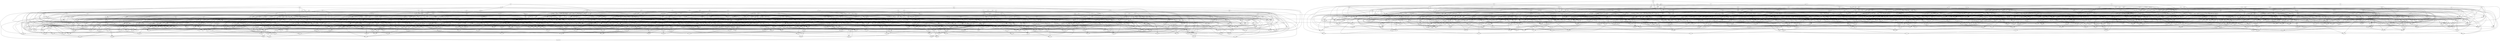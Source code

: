 digraph G {
  nhp -> kvj,shr,dpz
  bcz -> vvd
  rsp -> mch,xnz,jnm,mzb,vgb
  qtp -> krs,hhn,qvx,rlk
  qql -> fmr,lbb,pcf,hdx,dvl,lzt
  rdl -> vvx
  bzv -> dzt,qpm,hkk
  bls -> kcr
  mqh -> qhb,zgr,llb,zrn
  jmr -> qfb,gxk
  bcl -> sgm
  xrj -> mhx,pfz,hgs
  jnx -> hqb,qsz,ttq
  hhd -> szg,hzt
  hnb -> mqg
  dpz -> gcd,crs,gjp
  kqx -> bfz,gtk
  xld -> rvf,jlg,spv,qfb,drd
  qmk -> ljv,xpt,szc,jdc,xht,jjh
  vnk -> rfl
  trk -> vzz
  zdn -> gnh,nqm
  hls -> kzc,gqr,dxb,htj
  hcr -> jvf,lhf,jnx,fcj,hmz
  txp -> jxx,ltn,szt,clk,tpx
  nrq -> tzt
  phj -> zcj,vmd,cht,tmz
  gkd -> nft,bnn,qrj,bjv
  phf -> dpl
  xkh -> xdz,gdz,nkh
  fvt -> vpv
  hbq -> qtb,mhx,scr,srq
  qfd -> xmq,tsc,zml,ttp,dch
  sgv -> lld
  lkg -> qrb
  fsz -> qgq,lgr
  ztm -> jzm,ztn
  tpt -> fgz
  pmt -> pfm,nnh,qzf
  szt -> frr
  kmq -> nrr,qks,lzc,snr,qrz
  tnb -> mrq,tbp,tnf,ffl,qjq
  ljx -> mns,sgm,fbc
  xmq -> phf,sjh
  qbz -> svv
  lrt -> fnz,rsx
  jzr -> hjg,kst,jnm
  xrv -> dhl,fbc,psx,tnq,xtf
  tvp -> nkv
  txg -> gcp
  btn -> mzg,lzn
  flp -> xfg,zqj,vcq,vdt,dpk,kcd
  cfb -> dmp,dgn,sxl,vzq,vzv,ksd
  rmh -> zrn,clt,lzt,jxt
  kxq -> xdz,fnn,zxl,rdf
  fvd -> pcf,rfp
  lzl -> mnt,skm,spq
  mbr -> htf,pkn,rtn,gkk
  dkp -> fbc,ftc,ggv
  ddv -> czg,bxt,hcg
  jls -> pcb,pbt,hhh
  vbk -> hzv,dfc,gkf
  xqs -> ddk
  zkr -> qss,fhm,ddl,dtn
  cvr -> rhd,ntf,lvq,pld,rmn
  hcl -> kkh,lvs
  znv -> jzp,cbk
  kzc -> bkg,zdn,cnl,dtz
  gcd -> lxm
  pjz -> qbv
  dgt -> crs,ndg,hkj,rmb
  mjq -> vvx,ffl
  jkx -> tpm
  lzt -> lsh,shr,ngv
  svl -> hfc,lxm,rfc,cth
  hbx -> smn
  cqm -> btk,gvl,pdz,zsn
  nlj -> gml,xfs,sjh,blf
  krr -> pkq,xhg,mlp,kmz
  fbb -> nfn,zck,fnp
  xrm -> xfs,qts,bkh
  kcr -> zhj,gfn
  jjd -> htg,qlc,cnb
  dqr -> kqt,skv
  dqc -> hst,zhc,gfc,cnp
  nxr -> pvp,fhz,hch
  thd -> bjb,frq,svf,cnd
  vqq -> hlp,hcj,cqr
  xsl -> jck,jkd,xqx,ngs
  sls -> czj,jgh,mlv,gtk
  nnh -> lqq,hgh
  tfk -> tfb,rbg,hdb
  zbs -> qfh
  nbv -> sth
  jvl -> vdg
  bjf -> zjd,mvv,jlh,fmj,ttr
  fnn -> trd
  dtn -> lgr
  rdz -> xgc,rpr,smh,xjq,dqr
  qkq -> dzn,xvx,hcj,pbk,mbh
  vpl -> krf,zjx
  kgp -> fxr,dtn,fvp,mbg
  pdg -> qjq,zjt,zrz,xgj
  krf -> njm
  rdr -> dml
  pfq -> scp,btf,jmn,fkp
  pvc -> tbb,fbv,slt,hrh,nqv
  lzp -> bjm,glf,skm
  hnq -> ppv,dgv,qbr
  zdd -> hpz,gfc,mbh,ssd
  htp -> shs,gbt,lrt,jvq,jlj
  cvt -> lsc,kqm,tvs,plp,lcx
  xdb -> qjz,ztm,kzh,jmr
  gzm -> dsx,gln,qjt
  dtj -> stf,hpj
  djn -> gxk
  vbc -> dnb,hnq,bcz,vmr
  cpd -> qjg,mtk,ctz,ljg
  jzp -> ppv
  jhm -> sqk,mpc,zvx,pmt
  vzv -> tvc,cbk
  psx -> kgm,lzn,xjq
  pll -> thb,nnh
  htg -> nft,stc
  bfz -> csb
  bpd -> gml,ggv,gfd,qgj
  btr -> msf
  qfg -> pkq,rcz
  mbh -> hpz,cqr
  fst -> zlv,jzm,qrz,kbl
  bsx -> ttl,dlv,tvp,bjv,drd
  pqf -> ndz,prr,rmb
  ckt -> vgb,blc,dpl,czr
  rrk -> mhh,sfl,hjx,xnz,gdz
  ssp -> jdc,ttq,bzf
  csm -> nzc
  mqf -> pnr
  prz -> bls,ztn,bpq,hvp
  ndp -> gpx,lkd,kdz
  pvn -> prz,dnr
  nlk -> cth,pgq
  qpb -> bzm,gqf,ffm,dpc
  gfd -> scv,qrb,cqr
  jvf -> shb,gjl
  ddz -> tnq,gqf
  stc -> xxx,flc,npr
  xsz -> gbt,sqh
  gpq -> jdk,qbk,ggt,rlg,tvp,rxp
  rsd -> trk
  zhv -> hkj,svf,jxt,ntc
  xnm -> nzc,mbg,mnx,prr,tvs
  kkt -> dmz,bbb
  brg -> mgr,qgh,tnb,ljs
  bpz -> czb,sng,srv,ljq
  jkp -> lds,tpx,rbb,smh
  xdd -> dpq,qqm,sbk
  blf -> rzh,nnz,vzv
  jbr -> pnl,plk,rcz,tmq
  mvv -> msf,slq,fgr
  bms -> dmz
  xnj -> cth,nhq,prc,vsx
  sfv -> sng,vzq,frg,ppv
  svh -> qtt,kbv,hrs,fvq,qbq
  slf -> pjz
  xrb -> xnq,spb,tzf,bms
  crf -> pfl,krs,lms,ltv,rtn
  tbz -> rdr,spv,spb,zbs
  zqb -> qbr,jpf,qsr
  fmj -> sqk,bbk
  qvx -> sqk,srq
  kxf -> njm,kcd,snx
  mlp -> jzm,vtx
  qdh -> pdq
  xmd -> qbr
  blp -> xht,nlk
  skn -> ddg,qjz
  vzz -> ksp,cnd
  zjt -> rtc
  fzd -> mzj,rjk,klq
  mgm -> dbm
  spq -> nzd
  rmn -> pvf,pgq,ncf
  nrp -> csm,njl,qtt
  xff -> hkk,qts,ktj
  shf -> tct
  hcq -> rpq,lpk,hnq
  nvd -> kkt
  qjq -> kzm,kdd,jbm
  ttj -> fnd,rsg,tbx
  cjh -> sqh
  glb -> cqx,jmn,qjr
  zgb -> jjc,tzj,njd
  vrc -> jjc,mfk,trk
  ntd -> cnc,klj,fvp,plp
  fgp -> dvd,ncd,fvd,vgx
  vqg -> ncl,bkg
  kkp -> vbv,lld
  kbv -> mcb,vtx
  nzs -> xhn,grh,mgm,ppq
  zlv -> ncj,fvd
  mxb -> ssk,xvt
  scp -> bjb,nkz,mqf
  blm -> dfr,cbz
  gxk -> xcg
  pbk -> mhb,stj
  vjj -> btf,lvs
  xsg -> gsc,lfq,dkv,qhm,xpd,fgr
  xnx -> qrd
  drm -> qtt,vml
  lps -> tfb,fdg,lxm,qdz
  kmg -> brp,vzq,fcg,lxf
  fch -> kzs,qvx,bsz,qxf
  kzs -> gmg
  rss -> fsc,cxb,vtf,sqp,xnm
  tpv -> klj,xxs,zmq,qqd
  zqg -> jsx
  vzm -> mjf,vnk,bcf
  gkf -> hkl,qks,pxh
  dpr -> bhq
  ldz -> kst,vjn,kcm,qrb
  ckm -> xqs
  qzk -> jcs,kst,vpd,hch
  dfc -> bmd,rjq,ngt
  dpq -> nzd
  prj -> bxz,fdf,lzt
  hdd -> cgg
  thh -> pjq,vpv,gnh
  fjp -> ckd,rrc,bsn
  pcj -> rpb,cpp,lzp,kjq
  slq -> hmd
  jhz -> zcc,kcm,nmg,lzn
  ghx -> jrs
  zsn -> mrm
  ldp -> vbv
  qjz -> dck
  qxf -> flb
  lbn -> tfq,hfc,zkc
  kkh -> xqn,pkq
  dtx -> vtj,ctz,dpr
  mgz -> rpb,pgq,bjv
  lvl -> lzn
  gcb -> rjk,gnm,xmd
  xmc -> szt,mgb,czc,crz
  bqp -> kvn,jsb,rxn
  dch -> hhd,btq
  xjn -> pll,jcm,dvv,bbk
  mjd -> fzd,kqx,bmv,kkv
  vmr -> gkk,vxt
  qcf -> fht
  kvq -> dgg,msl,xdz,gkq,rzh
  csk -> gkc,nvd,mbp
  bhr -> pcf
  cht -> vjr,xcl,nvg,dvm
  slj -> ljv,mhv,rjf,xlz,spq
  dvs -> qbx,pcg,lfm,bkh
  grn -> kpv,ljx,bfz,szg
  tcf -> bls,bzs,ncf
  tgb -> xpj,gbk,xxv
  gcp -> cbs
  cnp -> tgb,pll
  mfk -> qbv,xgp
  dbq -> gtk,sng,nkq,fqt
  fgt -> gbk,bkc
  jrd -> fxr
  zrf -> qbv,jtc,rsd,kxc,dmr
  mvp -> fls,tnv,pcf
  btj -> stf,fmm,djn,jvl
  mqt -> lqq,xvx,njm,fvn
  vpv -> lds,gdz
  qft -> rfl
  pkn -> mlx,dkp
  snl -> jdc,skm,mxv,bxn
  mrj -> rqn,trk,zrz,lzk
  cxb -> dgt,njl,drm
  qhb -> zvp,qjt,vzz
  sth -> zhr
  nhs -> tbp
  gsd -> tbd,plp,rrm,nht
  qnf -> ngt,mtt
  csl -> cgg,bkg
  cnc -> gxv
  rpk -> tsx,ftf,clt,vtf
  xjq -> fcg,ldp,vvv
  hnj -> dtn,mrq,vzg
  nnx -> lxh,stf,ndg
  lhh -> pmg,jmr,lzk
  vvc -> dkd,zvp
  thb -> kqj
  fvq -> dkd
  ktq -> czh,fls,spv,hfn
  gxd -> tnq
  jhq -> zmf,bnh,lsv,spx
  drf -> prk,kvn
  nbb -> qcg,skm,bnl,qqc,bbf
  bkc -> gpn
  jsb -> scd
  gbl -> lqq,hdd,mrk,zjx
  ffq -> bmn,blz,hgh
  ljb -> gpn,kqj,hhn,fbc
  fcv -> qsz,vvc,tbz
  zjh -> mcb
  rbq -> lms,btn,zjj
  cnl -> lgx
  nsk -> fht,rjq,lcx,fmr
  xjk -> djp,jbj,lgz
  skg -> znv,rtn,ckd,jjz,fhz,mch
  nrn -> xpf,tfq,tpm
  vll -> fkd,fgt
  jfr -> gsc,gmr,jjf,krf
  tmh -> dpg,pld
  bsz -> lfq,snb
  qhp -> hrg,dbm,ggv,hlh
  lzk -> ddk,fvq
  czh -> kcs,vtj,hzk
  tqb -> gmq,hgb,gmr,gvl,rsx
  lkm -> txg,fgz
  smh -> czb
  hzn -> fzg,skv,mhx,kcn,zjx
  lzc -> bhl,snr,prc
  pxb -> lqq
  zmq -> dpz
  gsc -> hjg,hbz
  kcm -> nkh
  xrx -> dpr,qfh
  kmd -> pxl
  xdg -> rdf
  fdg -> blm,vgx,drd
  hbj -> qpm,sjf,sth,hbz
  hlp -> ssv,hdd,scv
  zrr -> bcz,hjg
  znb -> mfk
  xfs -> xdg,czr,mrm
  hnh -> rbg,jqq,rdl
  sgp -> jls,lzp,cnc,czl
  rqq -> hjx,tzt,lld
  xxv -> ztl,dpv
  fhz -> vvd,tzt
  hdz -> xxx,rdl,hzd
  jjh -> dph
  zxc -> hdd,tgf,pkn,hbq
  ffh -> mqb,zfm,tgf
  kjq -> xpz,psk,ppx
  pbt -> zvp
  rvk -> xpz,hqf,kcs,ncj
  zjp -> bpq,bsg,tmq
  vtj -> kfv
  mnj -> zjz,qfz,qjr
  bbk -> fjr
  zrz -> kmd,hdx
  tkf -> mns
  jmn -> ztn
  xvh -> fzx,kst,lgp,drb
  gqc -> rfp
  pfn -> kcm,tmz,zbh,tqk
  nct -> tgf
  szg -> kbg,xdz
  qrn -> xgl,fnn
  bnn -> xvs
  mvr -> qts,hpz,nvh,fgz,zjd
  hdb -> hhh
  frq -> jmn,qrz
  bzc -> qbz,bms,xqn
  flc -> hbx,kmd
  fqt -> frg
  ljq -> cvf,fdq,gmq
  zmf -> tfx,stf
  sxl -> bmv
  xzf -> dvp,ljr,plk,jrd
  kcb -> mmh,xrm,snj
  mgv -> pxh,bbl
  scd -> ztn,jbj
  mlv -> mhd,qsr,srq
  gjl -> fvq
  zcj -> bvr,qch
  dzn -> nvh,gml,drz
  nvh -> jsz,lkm,lfq
  rfc -> ggr
  hmm -> pxl,svk
  kjb -> zkc,gqp,xgt
  bbx -> scv,btk,cvf,lpf,jsp
  qhm -> cgq,lfl,gbl
  lbb -> qcf,xqv,kcr
  xzb -> fzf,rbb,cjv,mzg
  ntj -> ldp,rtn
  bkh -> mqn
  shr -> ftf,vsx
  zjd -> gfc,zhc
  bzs -> kvj,lgr,vjx
  rnf -> drz,blz,dpl,bqb
  bmn -> zhc
  xsh -> tsg,szc,scd,xqs
  mrl -> hjq,xsh,jxh,jhq,ngh
  gqm -> xcl,zzb
  czl -> ppx,qjx
  sds -> vhz,grt,qrz,bnn
  dql -> jsx,lvl,tld,fcz
  gmg -> qlm,pjr
  kdd -> xgp
  xnr -> rqx,qdh,ddh
  njc -> bls,bhq,gck,bjb,xcg
  crt -> czm,kbl,jjh,ngj,pfj,hqf
  ktj -> mzb
  vdg -> xht
  dvb -> lzz
  mcd -> shm,rkd,skn
  kjx -> xcl,hjx
  hdm -> qvd,vqq,gmg,mqd,xnz
  qbk -> xpf,txj,gkc,ssp,spx
  xqv -> smn
  rps -> ctn,kkb,tml
  mcx -> rpb,ckm
  sjt -> hpp,hgb,sxv,rrc
  hpj -> hhh,slf
  jdc -> mxv
  msk -> nhs
  bpq -> tnv
  hgb -> ksd
  dxk -> zxf,rnh,zjh
  xcq -> hjx,tkf,rcl,knv
  qmr -> bvj
  lsc -> jbm,vgx
  kpc -> dfr,qbq,qgq,dlc
  xfj -> rlv,ztv,skn,vjj
  qss -> rpb
  nbm -> ghx
  zzt -> gqf,czj,thh,fdq
  qzf -> hjg,khs
  dkr -> stj,mhh,gsl,snx,rgt
  srv -> vht,kcn,jcm
  bxz -> lhh,xgp
  slt -> jkp,tmn
  dlv -> vhz,xfc
  gnh -> jqh
  pcg -> hdn
  shh -> djn,qlc,tbx,prr,ljr
  scv -> zqb,rsx
  cqc -> ljg,rtc,ttj,fxr,vhv
  fsv -> qfb,vxp,zlv,pxl
  plt -> bbz,dpl,qdr,zcn,fdq
  jtg -> zqg,trd
  jsp -> cnl,fkz
  zkj -> ggl,xbt,rbb,jkt
  tpk -> qjq,kkt,ngh,lrk,vfc,pbt
  hch -> mlx
  kkd -> vlv,tnr,zmf,lvq
  hsv -> smn,gxv
  rqx -> bhq
  cbg -> bpq,cth,mkv
  jjl -> mcb,rxn,jqq,rrt,zqr
  dns -> dlz,jjc
  shb -> npr,ddg
  rvl -> xnq
  bcr -> mgm,szt,btk
  nxt -> mgm,pxb
  bzf -> qzx,zxh,xpt,gjg
  vkb -> zjh,nvk,fvb,pnl
  spb -> shm
  szc -> lth,kxb
  npr -> zhj
  tzm -> kpv,tmz,fcg,cnk
  kcn -> bvl
  qmp -> xdz,pcd,fvn,vgr
  ppp -> rbf,fxr,msv,bqr
  bkg -> qfp
  jkl -> lzl,xgp,clh,kbv
  tbp -> pkq
  mrp -> pkq,qjq,pqs,qrd
  mrq -> hhh,xnq,vzg
  cdl -> chz,gmr,cqz,srq,hhk
  fgb -> pjc,mcx,zqr,hqb,mlp
  clj -> phf,jlj,btr
  njk -> qks,gqp,lgr,xpt
  gkq -> rjk,fkz,tld,bkc
  xrn -> pnr,tnf
  kdc -> hdg,hdn,fgz,hgh
  gdg -> qhf,jfd,gpn
  rrt -> dml
  vnq -> cpz,xpj,svd,pqj,ddb
  ttp -> vpl,jvz
  fpj -> fmm,vvx,dlz,fbh
  smg -> rsp,jdp,ltv,xtf
  dfn -> ddb,vgq
  kkv -> jfd
  zxf -> ppx
  zhc -> dgv
  zrn -> ksp
  mtn -> nrn,jnr,xnm,gkc
  bdc -> qtb,mqb,kqx,qmr,cgq
  nks -> fdv,mnt,gnb,fls
  fcg -> vcq
  bbn -> msv,nvp,lxh
  dvh -> hdg,gnm,rdj,cmh,cbs
  gbt -> sgm
  fdf -> cth,kpm,bxn
  kjl -> kpm,brg,spq,chx
  gbb -> qbv,djp,rfp,brg
  cjb -> tnf,ffl
  jbd -> zkk,jlg,dtj
  tmm -> zmq,dns,qgh,qcf
  tzl -> mhb,qbx,frg,vqg
  dml -> rjf
  rkn -> dgg,gsb,ghx,zjj,pxv
  tfx -> xgt
  phs -> vpd,kcn,ggv,cjd,bvr
  hpp -> kjx,pkg,kst
  vmq -> jhd,hch,dnb,vrr
  hhh -> gck
  jgd -> bns,bcr,hst,hgs
  ljr -> gsp
  bzm -> hjg,spp,hgq
  mlx -> zhr,nkq
  rjt -> fdh,fmj
  msp -> nvd,rkd,lzz,rcj
  xfb -> csl,rhg,hhn
  tfb -> shm
  zhx -> bps,hkr
  nhq -> sbk,qss
  qmf -> dzl,jhd,tqk,sxl
  vpp -> gkk
  rdc -> xnm,pgq,mcx,zhx
  jlx -> bjj,lkg,dgg,lxf
  vmd -> bvr
  lsv -> bhq,kfp
  kxd -> xpd,srq,vvd,fnz,psj
  dxb -> lkg,vvk,mrm,zqg,qsr
  mpn -> vml,pmg,frq,bnn
  qsz -> hxj
  tml -> svv,bhq
  mbg -> xrx,qjz
  xlz -> fkp,pxh,mkv,tbd,qss
  bvj -> sqk,czb,ssd
  ttn -> fcm,kzd,tfx
  pnz -> gcb,rcl,dcv,xmd
  hrs -> blm,plp,rmb,qjx
  jqk -> hkr,xrx,zcs,jbm
  szs -> vjx,ljg,hsv
  ndf -> rbf,snr
  zjn -> npx,fnb,gcn,jrd
  lfl -> dgv,dcr
  ddg -> kzh,qfg
  prk -> dlz,zjh,hkg,jxt
  xxs -> rqn,hxj,tvp
  jdj -> htc,vzg
  zck -> fkz,xfg
  ncp -> nft,lxh,xqv
  msv -> djp,blm
  hnz -> vll,tpx,bsz,bmn,nct,ddv
  zzc -> qsz,csm,mxb
  hdn -> snx
  mqn -> blc
  nrs -> cpz,gcp,mqn,hgh
  rmv -> flb,zdn,zcc,fgg
  gkn -> kjv,mpc,dpk,tmz
  sft -> tsx,gqc,xxs,dmr,crr
  vvl -> ngs,cpz,nqm
  ltn -> bcr,tgf
  jlg -> kbc
  tjl -> gzr,lbn,bqr,dbh
  nkb -> nkz,bms,qjx
  hbz -> zcn,xpj
  mch -> kjv
  gjg -> bjb,kxc,nvk
  qqc -> kxb,glf
  ltj -> ncd,pbt,gck,nlr,nlk,ctn
  gnm -> mqd,kst
  hcv -> gzr,zpf,ngv,mcb
  nzd -> ndg
  srq -> fnn
  ztv -> ljs,pjz,mlr
  vvv -> htf,flb
  kgs -> khc,rmf,jsb,mgz
  blz -> qts,vbv
  mnt -> qjx,khc
  bkb -> bjv,qsz,hnb
  ndz -> bpg,tfk
  htz -> hrg,ndp,psj,tvc
  qjs -> kfb,rsd,nvp,nkz
  lrb -> qgh
  tmb -> bvl,vll,jtg
  bjk -> vjf,mtg,dvp,jqq,mvp
  gsl -> hjg
  drz -> kpv,qhf
  lkd -> bfz,zqg
  vgg -> ncd,kkh,dvf,hnb
  lpx -> jvf,qlc,kgx,ttf
  fjf -> qgj,msl,jqh
  kmz -> rqx,kfv,qjt
  spp -> ssd,bjj,bvf
  qgj -> trd
  bhl -> gfn
  dfl -> sjv,zrr,jnm,dtc
  rtp -> nkv,lgz,qsz
  sdt -> sgm,jsx,kjv
  jvr -> scr,njm,mnz,dpl
  gnb -> cfz,kbv,vlv,tgp
  szv -> dnt,vdg,lvp,clt,fnb
  ptc -> nrp,tgp,ksp,nhs
  hvh -> dxk,kxb,bsg,jbm
  mqg -> hdx,stk
  fhs -> rcl,vht,gmq
  htc -> jxt,dph,blm
  qgb -> dtx,dtn,jkx,rpb,fsc
  bjm -> bbl,nzc
  xgv -> jbj,jvl,qvf,zbs,kmd
  sjh -> gqm,pjv
  hcp -> jfv,ngj,nht,kzt
  rhd -> bbl,ttl,sdx,vhz,kbc
  dfp -> sdx,bzc,svf
  rkd -> fdf
  tgp -> tbp,rdr
  dvd -> lvs,gjp
  xgj -> tcf,kjb,kkt,rvl
  rkm -> kxf,pcg,gvl,tmn
  qkn -> gbk,zrr,btq,vqg
  hrg -> lqq,hgq,hhd
  gmd -> nvd,qnf,rdl
  nmg -> htj,pfl,psj
  zgr -> tzf
  bps -> rsd,mrz,gzr
  kvn -> pxl,xhv,vtf
  zxb -> vsx,glb,flc,shb
  tfp -> vbk,lsh,hkg,jdc
  nfn -> hcg
  rnh -> ssh,ftf,vjx
  hhk -> nrq,rhg,rqq
  rdj -> pqj
  hrh -> ztl,chz,kcd
  khc -> kmv
  kjk -> jlh,ggl,gsb,rmv,qfp
  rmb -> gfn
  qqx -> hdn,htj,msf,bbz
  jzs -> xnx,psk,flf,ftf
  nvq -> ltj,gjp,gjl
  zpj -> kdz,dzl,nfn,cbs,zcc
  rjk -> zrr
  gdd -> jvq,gpx,zjx,sgm,sjv
  lzn -> bsn
  zjj -> hlm,qvd
  snb -> szk,qts
  nnz -> xdg,jlx
  thv -> pnr,cfz,xnx
  dlz -> zxf
  nnn -> nxt,nbm,msf,gpn
  chd -> rfp,svv,bdg,xxx,hdz,frq,smn
  xqx -> ssv,nkr,kgm
  krn -> vtj,kmv,xxs
  mpc -> lpf,ssd,zsn,jzr
  zcn -> fdq
  dhq -> xxx,msk,drm
  zrb -> bxn,ntc,rpb
  bcf -> bjq,fnn
  xdz -> lxf
  nlp -> pbk,sgv,bjf,dvm
  tsc -> qlm,vjr
  fvn -> fkd,xsz,vgq
  xcg -> lsh
  rhf -> ngt,nzc,jxq
  pdz -> nrq,tnq,kkp
  lhf -> dck
  dpc -> qrn,clj,jsx
  vvd -> vvv,pxb
  qmz -> kgm,ljq,vgq,jvz
  njd -> kzt,kdd,zjt
  knv -> jhd
  csb -> bjq
  cfm -> dmr,qfg,hzd
  hkj -> qqm
  ncn -> shf,trd,gxd,jjf
  dmp -> htf
  cjv -> mhb,zcj
  xvx -> gdz,rfl,lpm
  vdk -> xsz,ddz,zkj,lpf,fjp
  sxt -> frr,hcq,mgm,hbj,lvl
  rzj -> rxn
  lvj -> fnb,ssk,hcl,rtp,qqf,kjb
  xgt -> kfp,lvs
  cfz -> svl,fdf
  ntf -> scp,fnj
  gvc -> bbb,jfv,csm,hdb
  kgx -> ndf,nlk,rmf
  mgb -> mrm
  fvb -> nzc
  ncd -> djp,qks
  grt -> mgv
  kmv -> lvs
  mvf -> tfb,qjx
  dfr -> qzx,qjr
  mzh -> mgb,rgt,rlk,xsq,rjt
  fsn -> lpz,bsh,jpp
  skm -> fmr
  cdh -> cjh,fcz,gxd,kfd
  cqr -> kfd
  jbs -> mqg,hmm,bpg,cpd
  gjf -> ljx,dkv,kkv
  pcd -> csl,srq
  fmm -> ktt,jkx,zmq
  stb -> qjl,xhk,pjq,hpz,nfn
  czr -> lzh
  ngv -> fvb
  lfc -> gsp,gqp,bpg
  jxh -> rjf,rmb,xqn
  pfz -> mzj,rbq,fph
  pnl -> prm,mbp
  rdd -> jjd,zlv,jjh,mhv
  hcj -> jrs,nvg
  zqj -> qpm,fzx,hcf,sgv,sjh
  qtl -> xvs,rtc,vgx
  lsr -> mgz,crs,djn,nft
  txb -> ztl,xnz,dvv,qmr
  mnx -> jbj,zhj
  kbh -> tsg,ggt,rqn,crr,ssh,dpq,rhf
  flz -> xhv,bhl,ndz,sbk
  qvf -> hzd,qjg
  kbl -> pjz
  cbb -> xbm,nhq,mqf
  vsx -> rlv
  zgz -> zcc,klq
  svk -> tmq,xvs
  bnf -> sqh,gmq,bcl
  pqb -> fvt,nct,lkd,hhn
  dss -> hqf,jlg,rvl
  mcl -> sqr,bmd,xpz
  bjj -> jjf
  dxg -> tvc,gbt,shs,nxr,bjj
  skv -> bcl,nkr
  jnm -> czg,xkh
  mqv -> scr,dmp,vmd,cnp
  gsb -> pjr
  rcz -> ndg
  qdr -> bjq
  mqb -> grh,gnh,pfl
  fmt -> xnj,cqx,rlg,jnr
  zxx -> lfc,zrb,svh,xnq,zrn
  ndg -> zxh
  xbm -> qfz,xpt,rtc
  scr -> nvg
  ckd -> tkf
  ldh -> hkj,stk
  ljs -> ssk
  qgh -> hcn
  rnl -> bqp,dsx,lgz,cbb
  kcs -> ftf
  xgh -> pbt,jmr,dns,gln
  fnp -> jrs,rfl
  hgq -> btk,lqq
  zsv -> cdx,ntj,ggl,pbk
  khs -> ffh,jpf
  dhl -> dvm,zqg
  pfm -> vjr,nrq
  ncj -> ncp,tmq
  tmn -> sgv,lms
  bmc -> bqr,rbf,hqb,cpd,fsn
  cdx -> rdf
  bpp -> mxv,thv,vvc,tmq
  xzg -> vvc,gxv,stk
  tbd -> bbb,tpm,ljg
  sjf -> nkh
  mrz -> fht,qrz
  hhb -> gcn,ggr
  qlm -> qfp
  hjl -> ggr,ljr,lth,szv,rrt
  fsj -> nct,bsn
  krs -> mns
  dzl -> qbx
  dvv -> smh
  zkk -> dns,jqq,xhg,qzx
  hgs -> ztl,rjt
  mhv -> shm,xqs
  fdv -> vlv
  ndc -> fvt,gqf,nkh,pkn
  msl -> gcp,rvc
  fmg -> vlv,lvs,zxh
  ttf -> crs
  ddl -> lvp,qtl,gck,smn
  hlh -> dbm,shf,nrq
  sch -> hxj,nvk,jxq
  vxt -> szk,stj
  dhz -> tsx,ttf,prv,slf
  jkd -> mlx,ndc
  fnv -> fsc,kzm,ssk
  clk -> drz,bjq,nzr
  ltk -> vjc,rdj,qvd,smh
  jqh -> vht
  hjq -> dtj,jtf,spb
  kkb -> sqr,mqf,ldh
  rsg -> snr,jvl,ntc
  kdb -> fjr,kjv
  nht -> jnr,mgr,rcz
  lbj -> sfl,zcj,xhn,qnx
  lth -> drh,zlr
  dvf -> vvx,kfp
  qjr -> fsc
  vvk -> nmn,pcd,qdr
  mnb -> sds,tmh,lhh,sch,qvf
  zgt -> zfm,thb
  pqs -> qbq,cjb,tnv,nsk
  dkx -> hhb,vjj,khc,bsx
  rvf -> nlr,qfh,ckm,xpf
  xpq -> jkx,qcf
  bnl -> kvj,btf
  dhd -> zgb,fvp,fmt,qfz
  jcm -> qxf,kqj
  hcg -> nmn
  sqr -> pjz
  nvg -> fzx
  stm -> kjx,czg,qgr,fsj
  ncf -> vdg
  gqr -> rvc,vbk,chz
  tsh -> nvq,fvb,kkd,qbk
  bfs -> gln,hkj
  hkr -> rcj,jlv,nlr,kfb
  nkl -> bmn,cdx,ngs
  plk -> lsh,rmn,rzj,dvb
  qhl -> xtf,txg,mgb,vmd
  tbx -> xfc,zjz
  fdl -> kkv,zhr,qxf,sgv
  fph -> stj,gnh,ftc
  dsx -> kfv,bpn
  crr -> tsg,pnr
  qcg -> qbz,tpm,zlz
  bgg -> kdb,dzl,cjh,krf
  dpk -> nkr,zml
  tvx -> fgg,fkd,mbh,lfl
  lfm -> gpx,klq,ksd
  dbc -> fgr,cdx,zhr,vgr
  fhm -> xbm,vtx,mvf,fmf
  vfc -> fmf,vmv,rfc
  vjd -> prv,vdg,jjd,bbq
  gmr -> thb
  xbt -> jjz,gkk,khs,vjr
  nxq -> tkf,sqk,frg,xxv
  vlf -> jdc,qqf,ngj,dss,rkd
  czm -> bnh,jbd,pzk
  hpz -> jdp
  hmd -> qch,mmh,mzg,fsj
  tsx -> cjb
  ndh -> hdx,trk,rxn,fjk,xnx
  flf -> xrn,dvb,zhx
  nzr -> vpp,vpv
  pgl -> zqr,ngh,hsq,lgr
  dsg -> sqk,xff,nxt,nbv
  njt -> hqf,bfs,jpp,bpn,bhr
  dpv -> kcd
  qbl -> dbh,stk
  xkf -> vjc,kbg,lfx,mmh,jkp
  jgs -> lpm,jjf,lxf
  tkg -> zxl,qbr,tpt,tmb,jsx
  gpx -> zml
  pmg -> pjz,gzr
  hdx -> rcj
  xvs -> dlc
  shg -> xhv,nkz,qnf,tnv
  gsp -> ksp,rpb
  klj -> scr,rqn
  bnb -> bjm,gcn,rrm
  rjn -> vpv,qtb,tkf,bqb
  qhf -> bsn,cbk,pkg
  pvq -> dkd,hqb,kzm,ltj
  pbp -> bfs,qbl,gjp,ttq
  mhh -> jjf,bcz
  prm -> fmf,gjl,mtt,txj
  dkj -> tbd,kmv,prc,gcm
  fgr -> sxl,nkl
  tsg -> ctn
  svn -> cjh,tbb,blc,ndc,kdz
  xvl -> kfp,pvf,fgp,csm
  grh -> frr
  dpl -> dgn
  bnv -> vxt,qtb,ssv
  kgm -> gtk
  jvz -> mzb,hdk
  kvb -> fgt,vpd,kkp,fbv
  zlr -> fht
  bbq -> kcr,mqf,grt
  knp -> qzf,fss,sjv,qfp
  tld -> vht,fnz
  nlh -> znb,svk,fnj
  hzd -> zlz,pxh
  cgg -> czj
  gtj -> vhz
  cvf -> zrr,xmq
  fnl -> ljs,vzg,jtc
  gvl -> pjr
  mxv -> pcb
  kvj -> bls
  zcs -> bbl,gtj,rqx
  bns -> nvg,ktj,qvd
  bmd -> xqv
  hsq -> ncp,hcl,xrb
  cpz -> fgt,ltn
  tnr -> npr,tfb,gxk
  sqp -> tml,slf
  lpk -> fbb,txg
  kbc -> xvt,cbz,fht,mcl
  fjk -> djp,kcs,ldh
  svf -> mnt,jpp
  dtc -> mrk,drb
  mtg -> svs,zlz,bdg,cbg
  crz -> bzv,sdt,hst
  ztf -> nhp,lhf,jjl,mrj,czh
  qbq -> ddk
  xfg -> dfn
  qgq -> ptz
  pvp -> mjf,pcg
  cjd -> shs,fnp
  ggt -> khc,bjv
  vgr -> nqm,gcp
  llb -> fcv,xvt,rjq
  jtf -> ttf,qjr,kzm,mhv
  mlr -> dlc,hdb,hdz
  tmt -> ztm,xgp,bdg
  dff -> cfz,dfp,htc,hcl
  xhv -> dvd
  pbd -> ssh,tnv,xnr,ctz,ztm
  jgh -> cgq,dpv,qlm,rgt
  tqk -> slq,jsz,vpl
  zlz -> hkl
  bvf -> jdp,lzh,sxv
  jcd -> ngt,jtc,htg,fvp
  zxh -> pvf
  jnk -> zgt,zml,kdb
  rrm -> hfc,tbp
  fnd -> dlc,ngh,tsx
  ftc -> nmn,hst
  xmk -> grt,fdv,snr,krr
  nrr -> mnx,kxc,xpz
  bqb -> jpf
  bqx -> pcb,dtx,qbz,mgv
  cbr -> cpp,pvf,zjt,lzz
  ggl -> nmn,stb,kfd
  zlp -> lgx,qjl,dvv,pqj
  rzh -> qrn,bkh
  czj -> mns,xgc
  nsz -> ptz,dnr,xrx
  mql -> ksd,chz,gmg,qch
  fkp -> jnr
  nvk -> lxm
  xhk -> pkg,dvm,ggv,xcl
  cfk -> dph,zvp,ngj
  kzh -> tfb
  rns -> cfk,qdh,csk,dpg
  prv -> msk,gqp,mkv
  fss -> vmr,lfm,ntg,fsj
  zdt -> kvj,jfv,tmt,hkr
  hvp -> vps,fsz,mrz,spv
  nzc -> dbh
  qrd -> snl,glb
  ljg -> rqx
  bbz -> nbm,gmq
  cmh -> nmg,rrc,dcr
  clh -> kfb,lrb,npr
  xtg -> dch,nkr,ttr,psj
  lmg -> gln,qtt,bhr,hkl
  fvp -> vml
  ddh -> mkv,kcr,znb
  vjr -> vnk,szk
  lfx -> jhd,lld,fgt
  rgh -> qqm,pvn,rdr,dsx
  tpx -> zzb
  mcg -> bjq,nkh,hjg
  glf -> fcm,cth
  crd -> scr,snj,qmr,mcg
  jfm -> nxr,gvl,pfl,xcl
  hbk -> xxs,qqc,kzh,rmf,nlr
  hkl -> hfc
  hzk -> dph
  qjm -> chx,blp,dpq
  jlv -> hzc,zjz,rfc
  hzc -> nkv,zjz,rqx
  stj -> pxv,qtb
  mzg -> rdf
  hxv -> grt,gcn,xdd,jmr,jxq
  ntn -> xjk,vjx,srs,gtj,bmd
  ktt -> dml,jlv
  jrq -> ntf,mcb,cbz
  bxt -> ttr,vjc,tbb
  qjt -> ffl,drd
  jxx -> jqh,kzs,jzp,hps
  mhd -> hlh,drb,xfg,zrr
  htf -> czb
  dnr -> crs
  bkp -> rqx,kzd,qbl,ncp,dmr
  kbg -> rqq
  rbb -> qts
  xpd -> bcf
  pmh -> gmq,slq,bnv,svd,lpk
  vrr -> fkz,ffm,czg
  zbh -> lfq,czj,gqf
  dvp -> qfb,gxv
  pjv -> jjz,mch,lgx
  tbb -> fhs,dkp
  fbh -> zlv,kfv
  zkc -> rlv,lgz
  dzt -> grh,ntg,rcl
  bdg -> fvq,bxn
  zqr -> mgz
  tzh -> bcr,ljb,nnz
  kht -> mkz,jrd,drf,tvs
  bqd -> tbx,rvl,sqp,ptz
  lgp -> lzh,jcm
  lgz -> kdd
  dcv -> sjv
  mlc -> ctc,cjd,bsz,ftc,hch,dql
  snj -> kcn,jnk,czc
  rbk -> znv,pjq,plt,tzt,zgz
  srs -> zbs,xrn,htg,zlr
  hcn -> pnr,cnc,hdx
  rpr -> tgf,dkv,fnz
  pxv -> ngs
  lrk -> prc,glf,tzj,hpj
  sxv -> vht
  xsq -> mns,grh,nqm
  jlh -> lms,czr
  sdx -> ntc,jnr
  rlk -> dnb,cgq,xpd
  zjz -> xfc
  tzj -> qfh,gkf,ldh
  chz -> xmd
  pkg -> knv
  rpq -> zgt,btq,dgv
  btq -> nkr
  slx -> rdf,jkd,dcv,pfz
  fgg -> snx,vht
  ght -> ncl,dcv,gdg,qjl,dqr,czb
  lft -> mcd,ppp,fvp,lhf
  rxp -> jqq,zjn
  fzg -> vnk,dmp,qsr
  cbz -> rxn
  vtf -> vrc,gfn,msk
  ctc -> fgt,gsl,fbv,cgg
  lxm -> dkd
  mqd -> fzx
  src -> rvc,ddb,vpd
  jpf -> qbx
  qdz -> fbh,ksp,dpg
  ncm -> vzm,rsx,hgh,fvt
  ktc -> qdr,xcl,bkh,lrt
  ppq -> mjf,xcq,thh
  nqv -> bmv,jfd,rnf
  brn -> dvf,bnb,ckm,jtc
  fcj -> ppp,btf,spx,jjc
  mzj -> vvd,pjr
  mhb -> kpv
  hzt -> vdt,sxv,lkg
  hpl -> qhf,gbk,nbm,jjz
  jpp -> dmz,gtj
  xxh -> krn,xjk,gnb
  tqp -> cpp,rxp,nlh,bxz
  zdm -> cnl,txb,vmr,htj
  zxm -> kcb,zcj,nkq,fzf
  mkz -> vps,fsz,nhs,lxh,dtj
  cpp -> plk
  txj -> rfp
  cqz -> nbv,csb,lzh,cqm
  dpj -> dlz,fmm,drf,cfm
  qlc -> dsx
  drb -> lgx,jsz,xvv
  vmv -> xqn,mgr,ddk,cnd
  cnk -> tsc,tpt,bcf,kdz
  chx -> tmh,qqf,fmr
  sng -> zcn
  kfd -> lds
  ssl -> mgm,pxb,fqt,jsz
  bsg -> clt,tfq
  qnx -> bbk,zfm,xhn,frr
  kfb -> kbl
  dpg -> gxk,mjq
  brx -> fls,qqf,mxb,mtt,pxl,hnh
  dkv -> vgq
  gqf -> fdq
  fxs -> njd,hxv,zlr,rps,ndf,xpq,lzz
  vxp -> rrt,tzf,rlv,rzj
  tgj -> bbz,btr,vvl,gsb,ttp,xff
  mvq -> lsv,jdj,njk,tfx,rbg
  xpf -> scp
  cnb -> ncp,lsv,lhh
  gkc -> vzz
  hft -> gfd,slt,gsb
  hkk -> msl,ckd
  vdt -> rgt
  kxb -> rvl
  sfl -> hcg,vxt
  ffm -> bvl,czg
  mnz -> ffq,gmr,dgg
  hkg -> mgr,vvx
  dnt -> njc,bpq,cnd
  ntg -> ltv,cbk
  vcq -> zml,sqh
  kxc -> kzt
  nfr -> dlv,qdh,zgr,qqm
  tvc -> gnh
  vjf -> ngv,qjm,jsb,hbx
  sdv -> hcg,mxv,vpp,hdn
  lpf -> hdk
  lpz -> nsz,rdr,fnv
  zvx -> mzb,srq,btn
  mtk -> ctn,pcf,hbx
  fnb -> fnl
  jfd -> jdp
  vps -> qjg,qbq
  ttl -> xht,drh
  dqm -> gkn,gdd,jtg,nbv
  mts -> gqc,txj,hck,dlc
  zpf -> djp,rjf,fmg
  mrk -> vdt
  pff -> vnk,fqt,xhn,jsp
  xgc -> hdn,rsx
  tnf -> fxr
  vsn -> qjl,qft,krs,cbs,bcl
  rbc -> gmd,pqf,zzc,jrq
  czc -> fbv,klq
  blc -> fsj,dgv
  xhh -> hgb,ftc,klq,kqt
  pzk -> gqc,dbh,bbb
  vgb -> xpj,jlj
  hps -> kgm,gsl,gml,lkm
  ddb -> bmv
  rlg -> tfq
  fcm -> xvt,jzm
  kdz -> bcf
  zcc -> fjr,sth
  rrc -> fzx,bvr
  hzv -> hmm,ssh,rmf
  gsv -> klq,frg,qxf,msf
  xgl -> bqb,tpt,pfm,ghx
  dvl -> rlg,xzg,mcd
  jdk -> jdj,kvn,zxf
  hlm -> njm,qvx,pvp,szk
  qrj -> czl,mbg,nvp,ctz
  lcx -> vml
  bqr -> qqf
  qqd -> hnj,lrb,ntc
  jzk -> cjv,xrj,lvl,xmq,xtg
  sbk -> xcg
  kqm -> zjp,ktt,hzk
  tvs -> mvf,dnr
  jfv -> rtc
  jkt -> qsr,sgv,shf
  mbp -> qzx,dck
  hzs -> ttn,kzt,hxj,gzm,npr
  drh -> gqc,rhf
  tfl -> nkl,qbr,hdk,jnm
  lpm -> jlj,dbm
  ccc -> dmz,zlv,gcd,slf
  tsm -> bkb,dck,ptz,mrz
  tfq -> jnr
  ksd -> lds
  vhv -> rbg,lrb,zrz,dhq
  bkx -> rcj,dns,xfc,dtx
  kqt -> mjf
  tct -> fkd,szt,cdx
  jcs -> tsc,qhf,szt
  dnb -> vbv,fjr,blz
  qpm -> jgs
  qgr -> bvl,jrs,ldp
  hfn -> bhl,plp,ncf
  psk -> rbf,dvb
  knx -> thb,dxg,tzh,dtc
  xdc -> zck,lzn,ddz,hdk,jzp
  vjp -> nbb,hhb,qfz,dsx
  mhx -> btr
  bpg -> ngt
  lvq -> hzk,nsz
  dtz -> gjf,kzs,mzb
  jck -> brp,gqr,gmg,ttr
  hfm -> flb,ssv,dgn,vpp
  jxq -> kdd
  bbf -> fvb,szv,gcd
  flh -> qft,csb,kqt,rdj
  hdg -> sjf,vzq
  cxx -> ntj,ssd,dvv,zzb,pqj
  njl -> ggr,qjg,nkb
  mjh -> mqd,src,pfm,lgp,xfb
  hck -> xqs,kmd,qnf
  xph -> fkp,pvq,svv,fdv,prj
  hcf -> htj,kqj,fbb,xtf
  svs -> qrz,spx,xxs
  ngh -> gjp
  pgp -> blp,xxh,bhr,qgq
  vjn -> snb,bfz,nzr
  npx -> znb,pcb,nvp
  rpb -> bpq
  krc -> zxx,bpn,pvn,gbb
  fzf -> bnf,pxv,vjc
  kzd -> tnv,dpr
  kst -> rdf
  xhn -> ltv,phf,sqk
  rjq -> lcx
  thj -> mmh,hft,mrk,dch
  gcm -> xqv,hsv,drm
  pjc -> tzf,ppx,sqr,lsc
  svd -> ktj,kbg,zzb,rhg
  ppv -> vcq
  cst -> btq,bkc,dkv,qch
  ncl -> qft,shs
  xhg -> bpn,rzj
  nkr -> zfm
  gfc -> sjf,pjq
  jvq -> nkq,sjv
  fnj -> vtx,tzf,bnl
  bnh -> nsk,lhf
  cqx -> cbz,mnj,ttq
  bsh -> ptz,zgr,qfg
  brp -> zsn,hcj
  zxl -> zgz,rhg,fjf
  ljv -> jbj,hnb
  pfj -> vtx,pld,nnx,szs
  lvp -> pnl,cfz
  kpm -> xpq,mgr
  nmq -> sng,qrb,dhl,xdg,qfp,qgj
  pdq -> bbn,fmf,mjq,nzd
  hmz -> mtt,bzf,drm
  fdh -> nkq,mqn,tkf
  fcz -> dfn,knv
  nkv -> zhj,pld
  rvc -> dgn
  prr -> mnt
  dcr -> gxd,zck,bqb
  xvv -> dpv,jzp,gqm
}